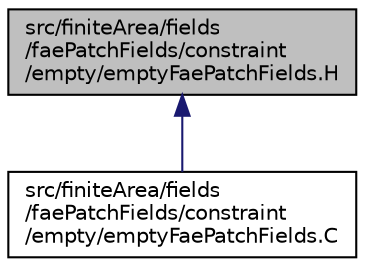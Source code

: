 digraph "src/finiteArea/fields/faePatchFields/constraint/empty/emptyFaePatchFields.H"
{
  bgcolor="transparent";
  edge [fontname="Helvetica",fontsize="10",labelfontname="Helvetica",labelfontsize="10"];
  node [fontname="Helvetica",fontsize="10",shape=record];
  Node1 [label="src/finiteArea/fields\l/faePatchFields/constraint\l/empty/emptyFaePatchFields.H",height=0.2,width=0.4,color="black", fillcolor="grey75", style="filled" fontcolor="black"];
  Node1 -> Node2 [dir="back",color="midnightblue",fontsize="10",style="solid",fontname="Helvetica"];
  Node2 [label="src/finiteArea/fields\l/faePatchFields/constraint\l/empty/emptyFaePatchFields.C",height=0.2,width=0.4,color="black",URL="$emptyFaePatchFields_8C.html"];
}
